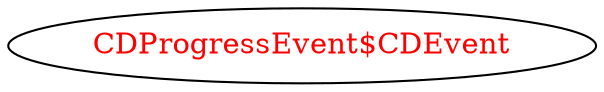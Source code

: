 digraph dependencyGraph {
 concentrate=true;
 ranksep="2.0";
 rankdir="LR"; 
 splines="ortho";
"CDProgressEvent$CDEvent" [fontcolor="red"];
}